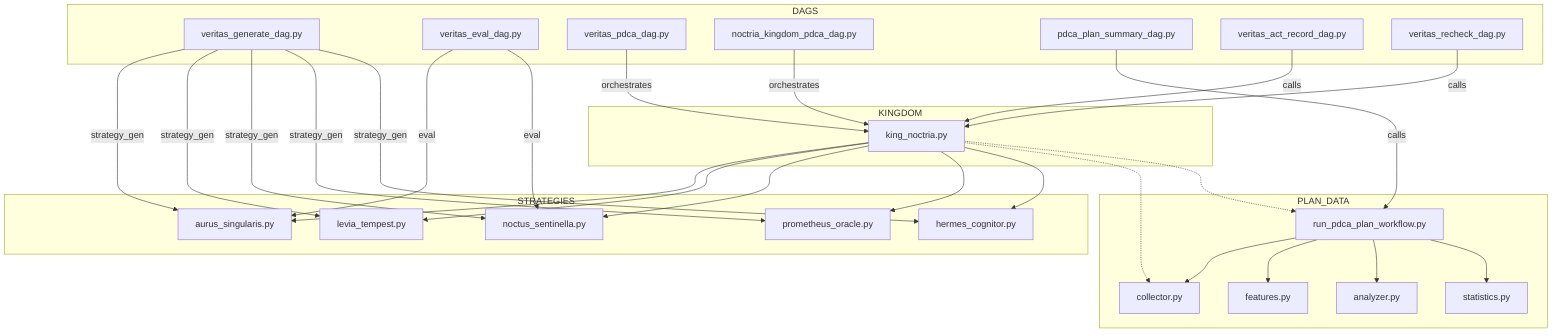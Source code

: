 flowchart TD

subgraph DAGS
  VGEN["veritas_generate_dag.py"]
  VEVAL["veritas_eval_dag.py"]
  VPDCA["veritas_pdca_dag.py"]
  NK_PDCA["noctria_kingdom_pdca_dag.py"]
  PDCA_SUMDAG["pdca_plan_summary_dag.py"]
  VACT["veritas_act_record_dag.py"]
  VRECHECK["veritas_recheck_dag.py"]
end

subgraph PLAN_DATA
  COL[collector.py]
  FE[features.py]
  AN[analyzer.py]
  ST[statistics.py]
  RUN[run_pdca_plan_workflow.py]
end

subgraph STRATEGIES
  AURUS["aurus_singularis.py"]
  LEVIA["levia_tempest.py"]
  NOCTUS["noctus_sentinella.py"]
  PROME["prometheus_oracle.py"]
  HERMES["hermes_cognitor.py"]
end

subgraph KINGDOM
  KING["king_noctria.py"]
end

%% --- DAGSからplan_data/AI/kingなどへのフロー ---
PDCA_SUMDAG -- calls --> RUN
RUN --> COL
RUN --> FE
RUN --> AN
RUN --> ST

VGEN -- strategy_gen --> AURUS
VGEN -- strategy_gen --> LEVIA
VGEN -- strategy_gen --> NOCTUS
VGEN -- strategy_gen --> PROME
VGEN -- strategy_gen --> HERMES

VEVAL -- eval --> AURUS
VEVAL -- eval --> NOCTUS

VPDCA -- orchestrates --> KING
NK_PDCA -- orchestrates --> KING

VACT -- calls --> KING
VRECHECK -- calls --> KING

KING --> AURUS
KING --> LEVIA
KING --> NOCTUS
KING --> PROME
KING --> HERMES

%% コア参照
KING -.-> COL
KING -.-> RUN